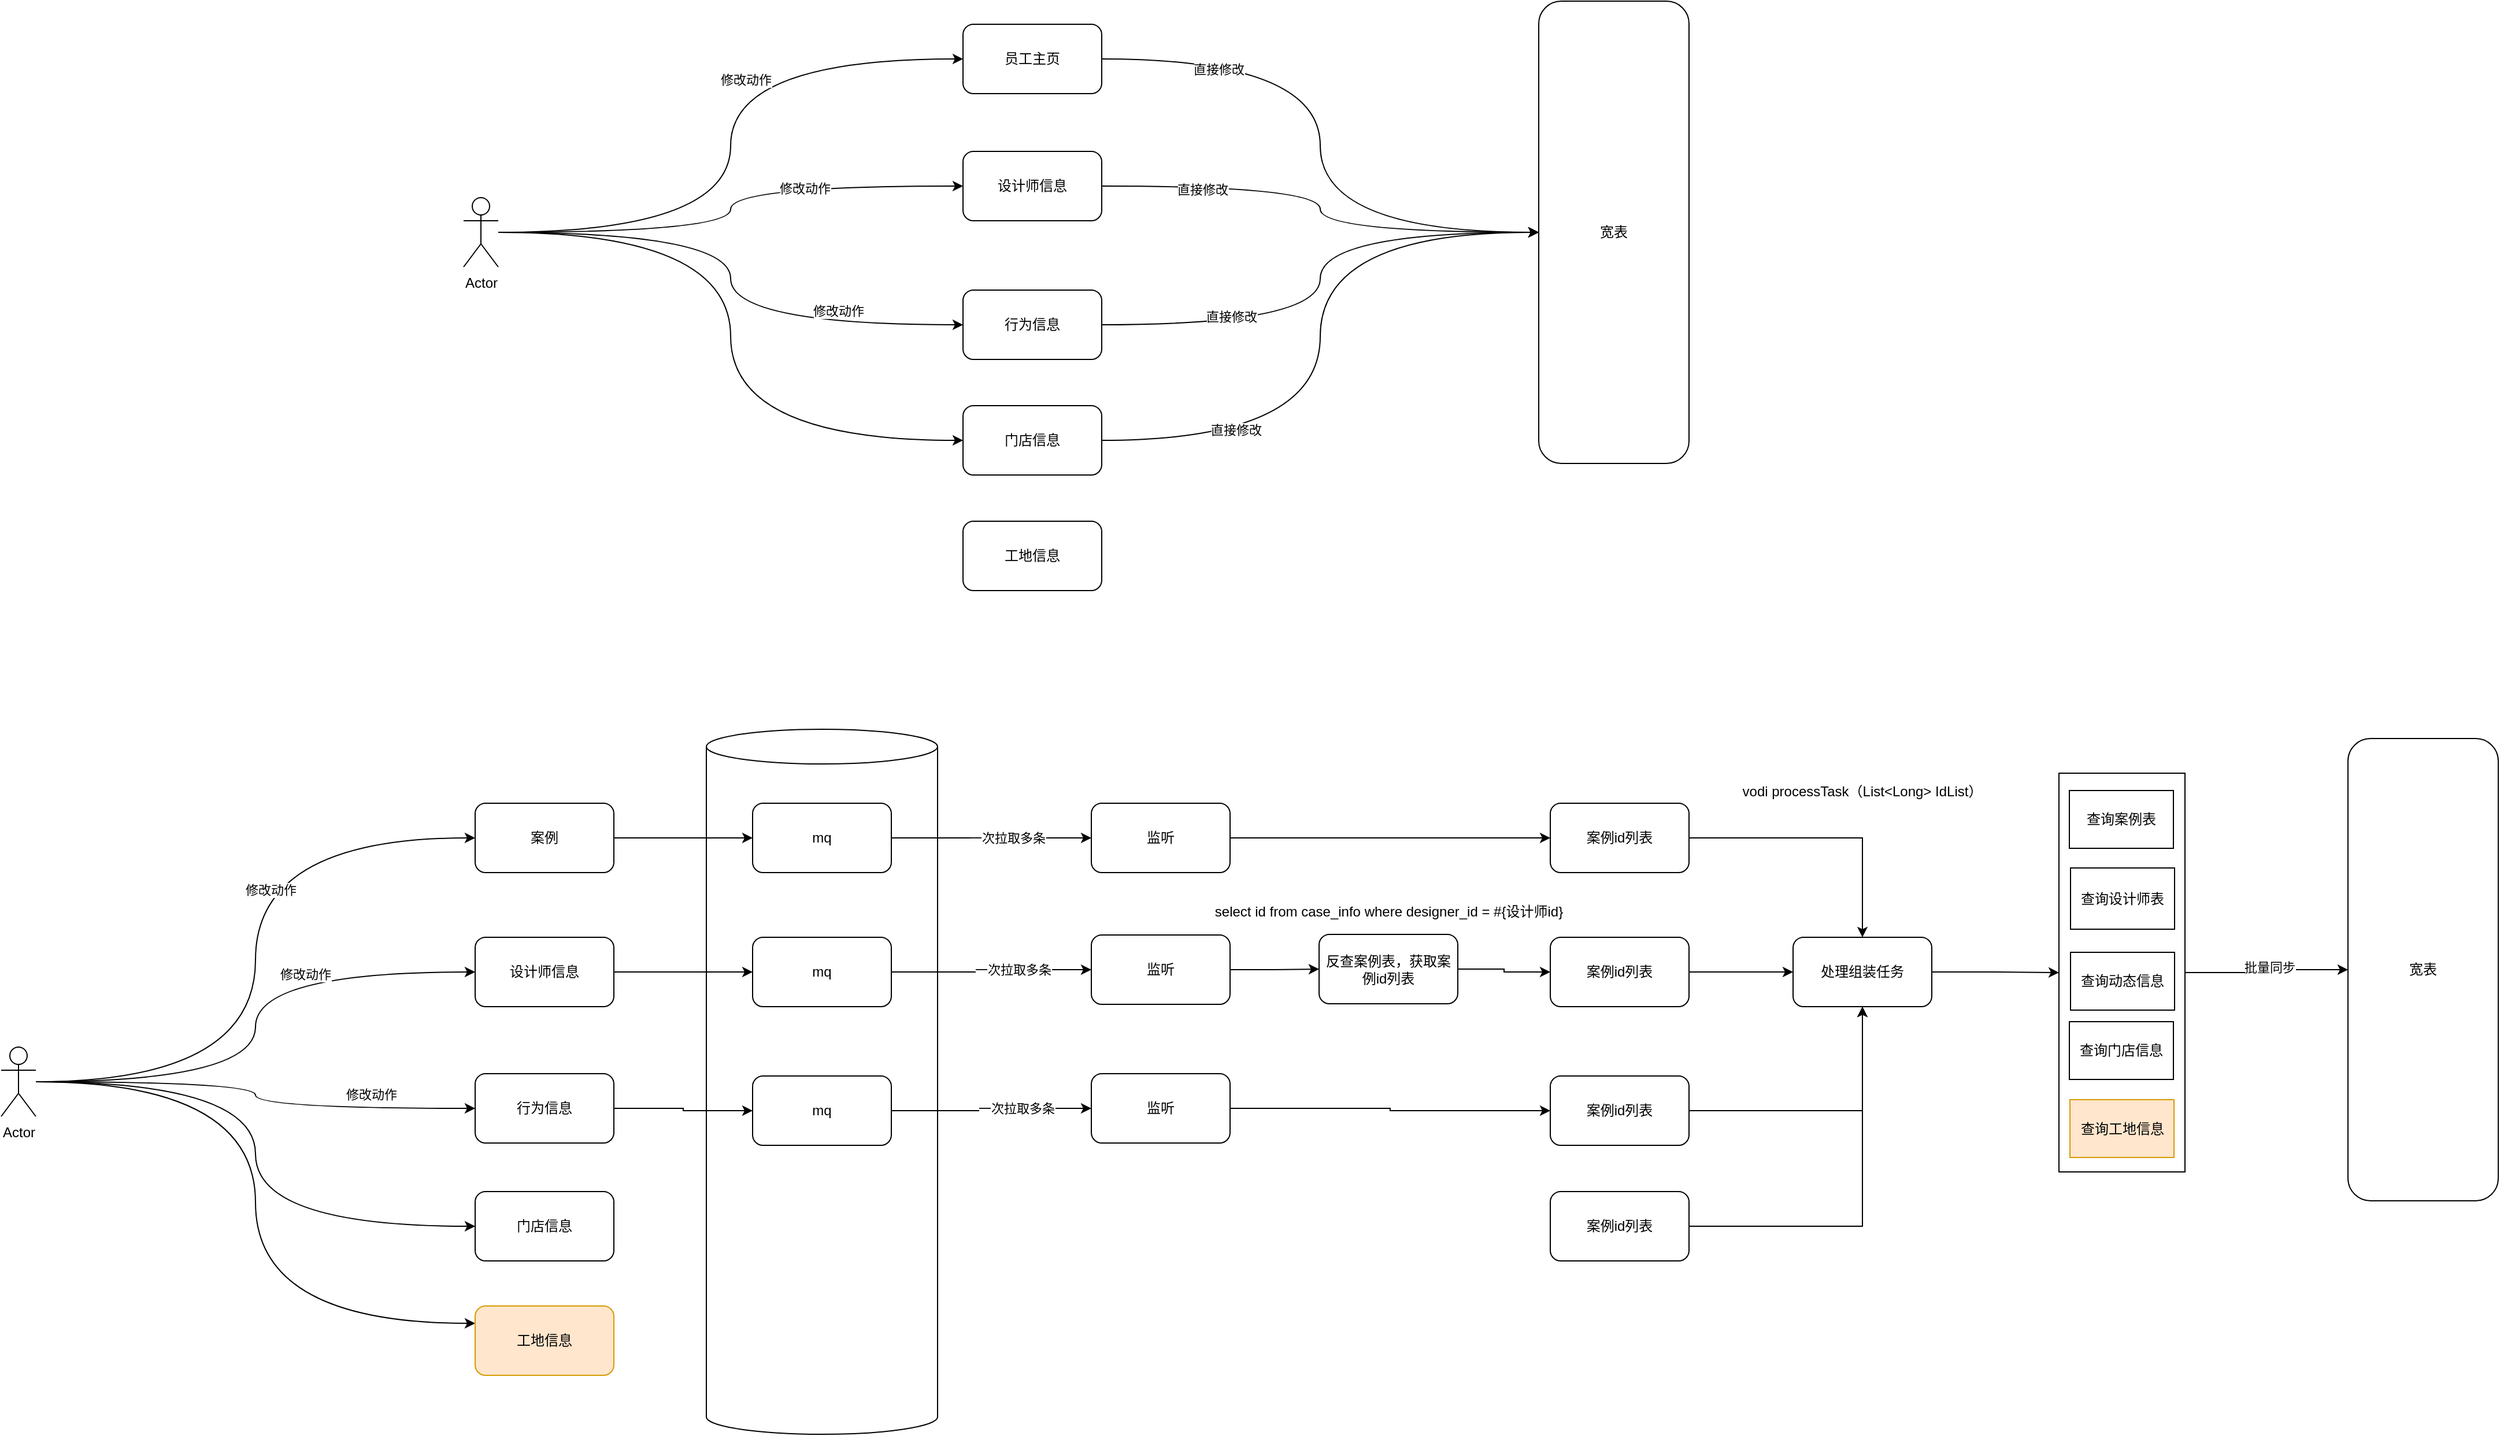 <mxfile version="21.5.2" type="github">
  <diagram name="第 1 页" id="-ynwK41YF-8-0BeGS2u0">
    <mxGraphModel dx="2099" dy="821" grid="1" gridSize="10" guides="1" tooltips="1" connect="1" arrows="1" fold="1" page="1" pageScale="1" pageWidth="827" pageHeight="1169" math="0" shadow="0">
      <root>
        <mxCell id="0" />
        <mxCell id="1" parent="0" />
        <mxCell id="LhFnAlRdqvBIct9EWM2n-82" value="" style="shape=cylinder3;whiteSpace=wrap;html=1;boundedLbl=1;backgroundOutline=1;size=15;" vertex="1" parent="1">
          <mxGeometry x="-90" y="670" width="200" height="610" as="geometry" />
        </mxCell>
        <mxCell id="LhFnAlRdqvBIct9EWM2n-5" style="edgeStyle=orthogonalEdgeStyle;rounded=0;orthogonalLoop=1;jettySize=auto;html=1;entryX=0;entryY=0.5;entryDx=0;entryDy=0;curved=1;" edge="1" parent="1" source="LhFnAlRdqvBIct9EWM2n-1" target="LhFnAlRdqvBIct9EWM2n-2">
          <mxGeometry relative="1" as="geometry" />
        </mxCell>
        <mxCell id="LhFnAlRdqvBIct9EWM2n-86" value="直接修改" style="edgeLabel;html=1;align=center;verticalAlign=middle;resizable=0;points=[];" vertex="1" connectable="0" parent="LhFnAlRdqvBIct9EWM2n-5">
          <mxGeometry x="-0.619" y="-9" relative="1" as="geometry">
            <mxPoint as="offset" />
          </mxGeometry>
        </mxCell>
        <mxCell id="LhFnAlRdqvBIct9EWM2n-1" value="员工主页" style="rounded=1;whiteSpace=wrap;html=1;" vertex="1" parent="1">
          <mxGeometry x="132" y="60" width="120" height="60" as="geometry" />
        </mxCell>
        <mxCell id="LhFnAlRdqvBIct9EWM2n-2" value="宽表" style="rounded=1;whiteSpace=wrap;html=1;" vertex="1" parent="1">
          <mxGeometry x="630" y="40" width="130" height="400" as="geometry" />
        </mxCell>
        <mxCell id="LhFnAlRdqvBIct9EWM2n-6" style="edgeStyle=orthogonalEdgeStyle;rounded=0;orthogonalLoop=1;jettySize=auto;html=1;entryX=0;entryY=0.5;entryDx=0;entryDy=0;curved=1;" edge="1" parent="1" source="LhFnAlRdqvBIct9EWM2n-3" target="LhFnAlRdqvBIct9EWM2n-2">
          <mxGeometry relative="1" as="geometry" />
        </mxCell>
        <mxCell id="LhFnAlRdqvBIct9EWM2n-83" value="直接修改" style="edgeLabel;html=1;align=center;verticalAlign=middle;resizable=0;points=[];" vertex="1" connectable="0" parent="LhFnAlRdqvBIct9EWM2n-6">
          <mxGeometry x="-0.584" y="-3" relative="1" as="geometry">
            <mxPoint as="offset" />
          </mxGeometry>
        </mxCell>
        <mxCell id="LhFnAlRdqvBIct9EWM2n-3" value="设计师信息" style="rounded=1;whiteSpace=wrap;html=1;" vertex="1" parent="1">
          <mxGeometry x="132" y="170" width="120" height="60" as="geometry" />
        </mxCell>
        <mxCell id="LhFnAlRdqvBIct9EWM2n-7" style="edgeStyle=orthogonalEdgeStyle;rounded=0;orthogonalLoop=1;jettySize=auto;html=1;entryX=0;entryY=0.5;entryDx=0;entryDy=0;curved=1;" edge="1" parent="1" source="LhFnAlRdqvBIct9EWM2n-4" target="LhFnAlRdqvBIct9EWM2n-2">
          <mxGeometry relative="1" as="geometry" />
        </mxCell>
        <mxCell id="LhFnAlRdqvBIct9EWM2n-84" value="直接修改" style="edgeLabel;html=1;align=center;verticalAlign=middle;resizable=0;points=[];" vertex="1" connectable="0" parent="LhFnAlRdqvBIct9EWM2n-7">
          <mxGeometry x="-0.51" y="7" relative="1" as="geometry">
            <mxPoint as="offset" />
          </mxGeometry>
        </mxCell>
        <mxCell id="LhFnAlRdqvBIct9EWM2n-4" value="行为信息" style="rounded=1;whiteSpace=wrap;html=1;" vertex="1" parent="1">
          <mxGeometry x="132" y="290" width="120" height="60" as="geometry" />
        </mxCell>
        <mxCell id="LhFnAlRdqvBIct9EWM2n-9" style="edgeStyle=orthogonalEdgeStyle;rounded=0;orthogonalLoop=1;jettySize=auto;html=1;entryX=0;entryY=0.5;entryDx=0;entryDy=0;curved=1;" edge="1" parent="1" source="LhFnAlRdqvBIct9EWM2n-8" target="LhFnAlRdqvBIct9EWM2n-1">
          <mxGeometry relative="1" as="geometry" />
        </mxCell>
        <mxCell id="LhFnAlRdqvBIct9EWM2n-12" value="修改动作" style="edgeLabel;html=1;align=center;verticalAlign=middle;resizable=0;points=[];" vertex="1" connectable="0" parent="LhFnAlRdqvBIct9EWM2n-9">
          <mxGeometry x="0.206" y="-13" relative="1" as="geometry">
            <mxPoint as="offset" />
          </mxGeometry>
        </mxCell>
        <mxCell id="LhFnAlRdqvBIct9EWM2n-10" style="edgeStyle=orthogonalEdgeStyle;rounded=0;orthogonalLoop=1;jettySize=auto;html=1;curved=1;" edge="1" parent="1" source="LhFnAlRdqvBIct9EWM2n-8" target="LhFnAlRdqvBIct9EWM2n-3">
          <mxGeometry relative="1" as="geometry" />
        </mxCell>
        <mxCell id="LhFnAlRdqvBIct9EWM2n-13" value="修改动作" style="edgeLabel;html=1;align=center;verticalAlign=middle;resizable=0;points=[];" vertex="1" connectable="0" parent="LhFnAlRdqvBIct9EWM2n-10">
          <mxGeometry x="0.381" y="-2" relative="1" as="geometry">
            <mxPoint as="offset" />
          </mxGeometry>
        </mxCell>
        <mxCell id="LhFnAlRdqvBIct9EWM2n-11" style="edgeStyle=orthogonalEdgeStyle;rounded=0;orthogonalLoop=1;jettySize=auto;html=1;entryX=0;entryY=0.5;entryDx=0;entryDy=0;curved=1;" edge="1" parent="1" source="LhFnAlRdqvBIct9EWM2n-8" target="LhFnAlRdqvBIct9EWM2n-4">
          <mxGeometry relative="1" as="geometry" />
        </mxCell>
        <mxCell id="LhFnAlRdqvBIct9EWM2n-14" value="修改动作" style="edgeLabel;html=1;align=center;verticalAlign=middle;resizable=0;points=[];" vertex="1" connectable="0" parent="LhFnAlRdqvBIct9EWM2n-11">
          <mxGeometry x="0.551" y="12" relative="1" as="geometry">
            <mxPoint as="offset" />
          </mxGeometry>
        </mxCell>
        <mxCell id="LhFnAlRdqvBIct9EWM2n-33" style="edgeStyle=orthogonalEdgeStyle;rounded=0;orthogonalLoop=1;jettySize=auto;html=1;entryX=0;entryY=0.5;entryDx=0;entryDy=0;curved=1;" edge="1" parent="1" source="LhFnAlRdqvBIct9EWM2n-8" target="LhFnAlRdqvBIct9EWM2n-32">
          <mxGeometry relative="1" as="geometry" />
        </mxCell>
        <mxCell id="LhFnAlRdqvBIct9EWM2n-8" value="Actor" style="shape=umlActor;verticalLabelPosition=bottom;verticalAlign=top;html=1;outlineConnect=0;" vertex="1" parent="1">
          <mxGeometry x="-300" y="210" width="30" height="60" as="geometry" />
        </mxCell>
        <mxCell id="LhFnAlRdqvBIct9EWM2n-39" style="edgeStyle=orthogonalEdgeStyle;rounded=0;orthogonalLoop=1;jettySize=auto;html=1;" edge="1" parent="1" source="LhFnAlRdqvBIct9EWM2n-17" target="LhFnAlRdqvBIct9EWM2n-40">
          <mxGeometry relative="1" as="geometry">
            <mxPoint x="30" y="870" as="targetPoint" />
          </mxGeometry>
        </mxCell>
        <mxCell id="LhFnAlRdqvBIct9EWM2n-17" value="案例" style="rounded=1;whiteSpace=wrap;html=1;" vertex="1" parent="1">
          <mxGeometry x="-290" y="734" width="120" height="60" as="geometry" />
        </mxCell>
        <mxCell id="LhFnAlRdqvBIct9EWM2n-18" value="宽表" style="rounded=1;whiteSpace=wrap;html=1;" vertex="1" parent="1">
          <mxGeometry x="1330" y="678" width="130" height="400" as="geometry" />
        </mxCell>
        <mxCell id="LhFnAlRdqvBIct9EWM2n-43" style="edgeStyle=orthogonalEdgeStyle;rounded=0;orthogonalLoop=1;jettySize=auto;html=1;" edge="1" parent="1" source="LhFnAlRdqvBIct9EWM2n-20" target="LhFnAlRdqvBIct9EWM2n-41">
          <mxGeometry relative="1" as="geometry" />
        </mxCell>
        <mxCell id="LhFnAlRdqvBIct9EWM2n-20" value="设计师信息" style="rounded=1;whiteSpace=wrap;html=1;" vertex="1" parent="1">
          <mxGeometry x="-290" y="850" width="120" height="60" as="geometry" />
        </mxCell>
        <mxCell id="LhFnAlRdqvBIct9EWM2n-44" style="edgeStyle=orthogonalEdgeStyle;rounded=0;orthogonalLoop=1;jettySize=auto;html=1;" edge="1" parent="1" source="LhFnAlRdqvBIct9EWM2n-22" target="LhFnAlRdqvBIct9EWM2n-42">
          <mxGeometry relative="1" as="geometry" />
        </mxCell>
        <mxCell id="LhFnAlRdqvBIct9EWM2n-22" value="行为信息" style="rounded=1;whiteSpace=wrap;html=1;" vertex="1" parent="1">
          <mxGeometry x="-290" y="968" width="120" height="60" as="geometry" />
        </mxCell>
        <mxCell id="LhFnAlRdqvBIct9EWM2n-23" style="edgeStyle=orthogonalEdgeStyle;rounded=0;orthogonalLoop=1;jettySize=auto;html=1;entryX=0;entryY=0.5;entryDx=0;entryDy=0;curved=1;" edge="1" parent="1" source="LhFnAlRdqvBIct9EWM2n-29" target="LhFnAlRdqvBIct9EWM2n-17">
          <mxGeometry relative="1" as="geometry" />
        </mxCell>
        <mxCell id="LhFnAlRdqvBIct9EWM2n-24" value="修改动作" style="edgeLabel;html=1;align=center;verticalAlign=middle;resizable=0;points=[];" vertex="1" connectable="0" parent="LhFnAlRdqvBIct9EWM2n-23">
          <mxGeometry x="0.206" y="-13" relative="1" as="geometry">
            <mxPoint as="offset" />
          </mxGeometry>
        </mxCell>
        <mxCell id="LhFnAlRdqvBIct9EWM2n-25" style="edgeStyle=orthogonalEdgeStyle;rounded=0;orthogonalLoop=1;jettySize=auto;html=1;curved=1;entryX=0;entryY=0.5;entryDx=0;entryDy=0;" edge="1" parent="1" source="LhFnAlRdqvBIct9EWM2n-29" target="LhFnAlRdqvBIct9EWM2n-20">
          <mxGeometry relative="1" as="geometry" />
        </mxCell>
        <mxCell id="LhFnAlRdqvBIct9EWM2n-26" value="修改动作" style="edgeLabel;html=1;align=center;verticalAlign=middle;resizable=0;points=[];" vertex="1" connectable="0" parent="LhFnAlRdqvBIct9EWM2n-25">
          <mxGeometry x="0.381" y="-2" relative="1" as="geometry">
            <mxPoint as="offset" />
          </mxGeometry>
        </mxCell>
        <mxCell id="LhFnAlRdqvBIct9EWM2n-27" style="edgeStyle=orthogonalEdgeStyle;rounded=0;orthogonalLoop=1;jettySize=auto;html=1;entryX=0;entryY=0.5;entryDx=0;entryDy=0;curved=1;" edge="1" parent="1" source="LhFnAlRdqvBIct9EWM2n-29" target="LhFnAlRdqvBIct9EWM2n-22">
          <mxGeometry relative="1" as="geometry" />
        </mxCell>
        <mxCell id="LhFnAlRdqvBIct9EWM2n-28" value="修改动作" style="edgeLabel;html=1;align=center;verticalAlign=middle;resizable=0;points=[];" vertex="1" connectable="0" parent="LhFnAlRdqvBIct9EWM2n-27">
          <mxGeometry x="0.551" y="12" relative="1" as="geometry">
            <mxPoint as="offset" />
          </mxGeometry>
        </mxCell>
        <mxCell id="LhFnAlRdqvBIct9EWM2n-76" style="edgeStyle=orthogonalEdgeStyle;rounded=0;orthogonalLoop=1;jettySize=auto;html=1;entryX=0;entryY=0.5;entryDx=0;entryDy=0;curved=1;" edge="1" parent="1" source="LhFnAlRdqvBIct9EWM2n-29" target="LhFnAlRdqvBIct9EWM2n-75">
          <mxGeometry relative="1" as="geometry" />
        </mxCell>
        <mxCell id="LhFnAlRdqvBIct9EWM2n-89" style="edgeStyle=orthogonalEdgeStyle;rounded=0;orthogonalLoop=1;jettySize=auto;html=1;entryX=0;entryY=0.25;entryDx=0;entryDy=0;elbow=vertical;curved=1;" edge="1" parent="1" source="LhFnAlRdqvBIct9EWM2n-29" target="LhFnAlRdqvBIct9EWM2n-87">
          <mxGeometry relative="1" as="geometry" />
        </mxCell>
        <mxCell id="LhFnAlRdqvBIct9EWM2n-29" value="Actor" style="shape=umlActor;verticalLabelPosition=bottom;verticalAlign=top;html=1;outlineConnect=0;" vertex="1" parent="1">
          <mxGeometry x="-700" y="945" width="30" height="60" as="geometry" />
        </mxCell>
        <mxCell id="LhFnAlRdqvBIct9EWM2n-34" style="edgeStyle=orthogonalEdgeStyle;rounded=0;orthogonalLoop=1;jettySize=auto;html=1;entryX=0;entryY=0.5;entryDx=0;entryDy=0;curved=1;" edge="1" parent="1" source="LhFnAlRdqvBIct9EWM2n-32" target="LhFnAlRdqvBIct9EWM2n-2">
          <mxGeometry relative="1" as="geometry" />
        </mxCell>
        <mxCell id="LhFnAlRdqvBIct9EWM2n-85" value="直接修改" style="edgeLabel;html=1;align=center;verticalAlign=middle;resizable=0;points=[];" vertex="1" connectable="0" parent="LhFnAlRdqvBIct9EWM2n-34">
          <mxGeometry x="-0.586" y="9" relative="1" as="geometry">
            <mxPoint as="offset" />
          </mxGeometry>
        </mxCell>
        <mxCell id="LhFnAlRdqvBIct9EWM2n-32" value="门店信息" style="rounded=1;whiteSpace=wrap;html=1;" vertex="1" parent="1">
          <mxGeometry x="132" y="390" width="120" height="60" as="geometry" />
        </mxCell>
        <mxCell id="LhFnAlRdqvBIct9EWM2n-45" style="edgeStyle=orthogonalEdgeStyle;rounded=0;orthogonalLoop=1;jettySize=auto;html=1;" edge="1" parent="1" source="LhFnAlRdqvBIct9EWM2n-40" target="LhFnAlRdqvBIct9EWM2n-46">
          <mxGeometry relative="1" as="geometry">
            <mxPoint x="280" y="764" as="targetPoint" />
          </mxGeometry>
        </mxCell>
        <mxCell id="LhFnAlRdqvBIct9EWM2n-95" value="一次拉取多条" style="edgeLabel;html=1;align=center;verticalAlign=middle;resizable=0;points=[];" vertex="1" connectable="0" parent="LhFnAlRdqvBIct9EWM2n-45">
          <mxGeometry x="0.154" relative="1" as="geometry">
            <mxPoint as="offset" />
          </mxGeometry>
        </mxCell>
        <mxCell id="LhFnAlRdqvBIct9EWM2n-40" value="mq" style="rounded=1;whiteSpace=wrap;html=1;" vertex="1" parent="1">
          <mxGeometry x="-50" y="734" width="120" height="60" as="geometry" />
        </mxCell>
        <mxCell id="LhFnAlRdqvBIct9EWM2n-49" style="edgeStyle=orthogonalEdgeStyle;rounded=0;orthogonalLoop=1;jettySize=auto;html=1;" edge="1" parent="1" source="LhFnAlRdqvBIct9EWM2n-41" target="LhFnAlRdqvBIct9EWM2n-47">
          <mxGeometry relative="1" as="geometry" />
        </mxCell>
        <mxCell id="LhFnAlRdqvBIct9EWM2n-96" value="一次拉取多条" style="edgeLabel;html=1;align=center;verticalAlign=middle;resizable=0;points=[];" vertex="1" connectable="0" parent="LhFnAlRdqvBIct9EWM2n-49">
          <mxGeometry x="0.231" relative="1" as="geometry">
            <mxPoint x="-1" as="offset" />
          </mxGeometry>
        </mxCell>
        <mxCell id="LhFnAlRdqvBIct9EWM2n-41" value="mq" style="rounded=1;whiteSpace=wrap;html=1;" vertex="1" parent="1">
          <mxGeometry x="-50" y="850" width="120" height="60" as="geometry" />
        </mxCell>
        <mxCell id="LhFnAlRdqvBIct9EWM2n-50" style="edgeStyle=orthogonalEdgeStyle;rounded=0;orthogonalLoop=1;jettySize=auto;html=1;entryX=0;entryY=0.5;entryDx=0;entryDy=0;" edge="1" parent="1" source="LhFnAlRdqvBIct9EWM2n-42" target="LhFnAlRdqvBIct9EWM2n-48">
          <mxGeometry relative="1" as="geometry" />
        </mxCell>
        <mxCell id="LhFnAlRdqvBIct9EWM2n-97" value="一次拉取多条" style="edgeLabel;html=1;align=center;verticalAlign=middle;resizable=0;points=[];" vertex="1" connectable="0" parent="LhFnAlRdqvBIct9EWM2n-50">
          <mxGeometry x="0.271" relative="1" as="geometry">
            <mxPoint x="-1" as="offset" />
          </mxGeometry>
        </mxCell>
        <mxCell id="LhFnAlRdqvBIct9EWM2n-42" value="mq" style="rounded=1;whiteSpace=wrap;html=1;" vertex="1" parent="1">
          <mxGeometry x="-50" y="970" width="120" height="60" as="geometry" />
        </mxCell>
        <mxCell id="LhFnAlRdqvBIct9EWM2n-51" style="edgeStyle=orthogonalEdgeStyle;rounded=0;orthogonalLoop=1;jettySize=auto;html=1;" edge="1" parent="1" source="LhFnAlRdqvBIct9EWM2n-46" target="LhFnAlRdqvBIct9EWM2n-52">
          <mxGeometry relative="1" as="geometry">
            <mxPoint x="570" y="764" as="targetPoint" />
          </mxGeometry>
        </mxCell>
        <mxCell id="LhFnAlRdqvBIct9EWM2n-46" value="监听" style="rounded=1;whiteSpace=wrap;html=1;" vertex="1" parent="1">
          <mxGeometry x="243" y="734" width="120" height="60" as="geometry" />
        </mxCell>
        <mxCell id="LhFnAlRdqvBIct9EWM2n-53" style="edgeStyle=orthogonalEdgeStyle;rounded=0;orthogonalLoop=1;jettySize=auto;html=1;" edge="1" parent="1" source="LhFnAlRdqvBIct9EWM2n-47" target="LhFnAlRdqvBIct9EWM2n-54">
          <mxGeometry relative="1" as="geometry">
            <mxPoint x="470" y="880" as="targetPoint" />
          </mxGeometry>
        </mxCell>
        <mxCell id="LhFnAlRdqvBIct9EWM2n-47" value="监听" style="rounded=1;whiteSpace=wrap;html=1;" vertex="1" parent="1">
          <mxGeometry x="243" y="848" width="120" height="60" as="geometry" />
        </mxCell>
        <mxCell id="LhFnAlRdqvBIct9EWM2n-59" style="edgeStyle=orthogonalEdgeStyle;rounded=0;orthogonalLoop=1;jettySize=auto;html=1;entryX=0;entryY=0.5;entryDx=0;entryDy=0;" edge="1" parent="1" source="LhFnAlRdqvBIct9EWM2n-48" target="LhFnAlRdqvBIct9EWM2n-60">
          <mxGeometry relative="1" as="geometry">
            <mxPoint x="430" y="1000" as="targetPoint" />
          </mxGeometry>
        </mxCell>
        <mxCell id="LhFnAlRdqvBIct9EWM2n-48" value="监听" style="rounded=1;whiteSpace=wrap;html=1;" vertex="1" parent="1">
          <mxGeometry x="243" y="968" width="120" height="60" as="geometry" />
        </mxCell>
        <mxCell id="LhFnAlRdqvBIct9EWM2n-61" style="edgeStyle=orthogonalEdgeStyle;rounded=0;orthogonalLoop=1;jettySize=auto;html=1;" edge="1" parent="1" source="LhFnAlRdqvBIct9EWM2n-52" target="LhFnAlRdqvBIct9EWM2n-62">
          <mxGeometry relative="1" as="geometry">
            <mxPoint x="890" y="870" as="targetPoint" />
          </mxGeometry>
        </mxCell>
        <mxCell id="LhFnAlRdqvBIct9EWM2n-52" value="案例id列表" style="rounded=1;whiteSpace=wrap;html=1;" vertex="1" parent="1">
          <mxGeometry x="640" y="734" width="120" height="60" as="geometry" />
        </mxCell>
        <mxCell id="LhFnAlRdqvBIct9EWM2n-57" style="edgeStyle=orthogonalEdgeStyle;rounded=0;orthogonalLoop=1;jettySize=auto;html=1;" edge="1" parent="1" source="LhFnAlRdqvBIct9EWM2n-54" target="LhFnAlRdqvBIct9EWM2n-58">
          <mxGeometry relative="1" as="geometry">
            <mxPoint x="650" y="880" as="targetPoint" />
          </mxGeometry>
        </mxCell>
        <mxCell id="LhFnAlRdqvBIct9EWM2n-54" value="反查案例表，获取案例id列表" style="rounded=1;whiteSpace=wrap;html=1;" vertex="1" parent="1">
          <mxGeometry x="440" y="847.5" width="120" height="60" as="geometry" />
        </mxCell>
        <mxCell id="LhFnAlRdqvBIct9EWM2n-63" style="edgeStyle=orthogonalEdgeStyle;rounded=0;orthogonalLoop=1;jettySize=auto;html=1;" edge="1" parent="1" source="LhFnAlRdqvBIct9EWM2n-58" target="LhFnAlRdqvBIct9EWM2n-62">
          <mxGeometry relative="1" as="geometry" />
        </mxCell>
        <mxCell id="LhFnAlRdqvBIct9EWM2n-58" value="案例id列表" style="rounded=1;whiteSpace=wrap;html=1;" vertex="1" parent="1">
          <mxGeometry x="640" y="850" width="120" height="60" as="geometry" />
        </mxCell>
        <mxCell id="LhFnAlRdqvBIct9EWM2n-64" style="edgeStyle=orthogonalEdgeStyle;rounded=0;orthogonalLoop=1;jettySize=auto;html=1;entryX=0.5;entryY=1;entryDx=0;entryDy=0;" edge="1" parent="1" source="LhFnAlRdqvBIct9EWM2n-60" target="LhFnAlRdqvBIct9EWM2n-62">
          <mxGeometry relative="1" as="geometry" />
        </mxCell>
        <mxCell id="LhFnAlRdqvBIct9EWM2n-60" value="案例id列表" style="rounded=1;whiteSpace=wrap;html=1;" vertex="1" parent="1">
          <mxGeometry x="640" y="970" width="120" height="60" as="geometry" />
        </mxCell>
        <mxCell id="LhFnAlRdqvBIct9EWM2n-67" style="edgeStyle=orthogonalEdgeStyle;rounded=0;orthogonalLoop=1;jettySize=auto;html=1;" edge="1" parent="1" source="LhFnAlRdqvBIct9EWM2n-62" target="LhFnAlRdqvBIct9EWM2n-69">
          <mxGeometry relative="1" as="geometry">
            <mxPoint x="1070" y="880" as="targetPoint" />
          </mxGeometry>
        </mxCell>
        <mxCell id="LhFnAlRdqvBIct9EWM2n-62" value="处理组装任务" style="rounded=1;whiteSpace=wrap;html=1;" vertex="1" parent="1">
          <mxGeometry x="850" y="850" width="120" height="60" as="geometry" />
        </mxCell>
        <mxCell id="LhFnAlRdqvBIct9EWM2n-73" style="edgeStyle=orthogonalEdgeStyle;rounded=0;orthogonalLoop=1;jettySize=auto;html=1;" edge="1" parent="1" source="LhFnAlRdqvBIct9EWM2n-69" target="LhFnAlRdqvBIct9EWM2n-18">
          <mxGeometry relative="1" as="geometry" />
        </mxCell>
        <mxCell id="LhFnAlRdqvBIct9EWM2n-74" value="批量同步" style="edgeLabel;html=1;align=center;verticalAlign=middle;resizable=0;points=[];" vertex="1" connectable="0" parent="LhFnAlRdqvBIct9EWM2n-73">
          <mxGeometry x="0.062" y="2" relative="1" as="geometry">
            <mxPoint x="-1" as="offset" />
          </mxGeometry>
        </mxCell>
        <mxCell id="LhFnAlRdqvBIct9EWM2n-69" value="" style="rounded=0;whiteSpace=wrap;html=1;" vertex="1" parent="1">
          <mxGeometry x="1080" y="708" width="109" height="345" as="geometry" />
        </mxCell>
        <mxCell id="LhFnAlRdqvBIct9EWM2n-70" value="查询案例表" style="rounded=0;whiteSpace=wrap;html=1;" vertex="1" parent="1">
          <mxGeometry x="1089" y="723" width="90" height="50" as="geometry" />
        </mxCell>
        <mxCell id="LhFnAlRdqvBIct9EWM2n-71" value="查询设计师表" style="rounded=0;whiteSpace=wrap;html=1;" vertex="1" parent="1">
          <mxGeometry x="1090" y="790" width="90" height="53" as="geometry" />
        </mxCell>
        <mxCell id="LhFnAlRdqvBIct9EWM2n-72" value="查询动态信息" style="rounded=0;whiteSpace=wrap;html=1;" vertex="1" parent="1">
          <mxGeometry x="1090" y="863" width="90" height="50" as="geometry" />
        </mxCell>
        <mxCell id="LhFnAlRdqvBIct9EWM2n-75" value="门店信息" style="rounded=1;whiteSpace=wrap;html=1;" vertex="1" parent="1">
          <mxGeometry x="-290" y="1070" width="120" height="60" as="geometry" />
        </mxCell>
        <mxCell id="LhFnAlRdqvBIct9EWM2n-79" style="edgeStyle=orthogonalEdgeStyle;rounded=0;orthogonalLoop=1;jettySize=auto;html=1;entryX=0.5;entryY=1;entryDx=0;entryDy=0;" edge="1" parent="1" source="LhFnAlRdqvBIct9EWM2n-78" target="LhFnAlRdqvBIct9EWM2n-62">
          <mxGeometry relative="1" as="geometry" />
        </mxCell>
        <mxCell id="LhFnAlRdqvBIct9EWM2n-78" value="案例id列表" style="rounded=1;whiteSpace=wrap;html=1;" vertex="1" parent="1">
          <mxGeometry x="640" y="1070" width="120" height="60" as="geometry" />
        </mxCell>
        <mxCell id="LhFnAlRdqvBIct9EWM2n-80" value="查询门店信息" style="rounded=0;whiteSpace=wrap;html=1;" vertex="1" parent="1">
          <mxGeometry x="1089" y="923" width="90" height="50" as="geometry" />
        </mxCell>
        <mxCell id="LhFnAlRdqvBIct9EWM2n-87" value="工地信息" style="rounded=1;whiteSpace=wrap;html=1;fillColor=#ffe6cc;strokeColor=#d79b00;" vertex="1" parent="1">
          <mxGeometry x="-290" y="1169" width="120" height="60" as="geometry" />
        </mxCell>
        <mxCell id="LhFnAlRdqvBIct9EWM2n-88" value="查询工地信息" style="rounded=0;whiteSpace=wrap;html=1;fillColor=#ffe6cc;strokeColor=#d79b00;" vertex="1" parent="1">
          <mxGeometry x="1089.5" y="990.5" width="90" height="50" as="geometry" />
        </mxCell>
        <mxCell id="LhFnAlRdqvBIct9EWM2n-93" value="select id from case_info where designer_id = #{设计师id}" style="text;html=1;align=center;verticalAlign=middle;resizable=0;points=[];autosize=1;strokeColor=none;fillColor=none;" vertex="1" parent="1">
          <mxGeometry x="340" y="812.5" width="320" height="30" as="geometry" />
        </mxCell>
        <mxCell id="LhFnAlRdqvBIct9EWM2n-94" value="vodi processTask（List&amp;lt;Long&amp;gt; IdList）" style="text;html=1;strokeColor=none;fillColor=none;align=center;verticalAlign=middle;whiteSpace=wrap;rounded=0;" vertex="1" parent="1">
          <mxGeometry x="800" y="708" width="220" height="32" as="geometry" />
        </mxCell>
        <mxCell id="LhFnAlRdqvBIct9EWM2n-100" value="工地信息" style="rounded=1;whiteSpace=wrap;html=1;" vertex="1" parent="1">
          <mxGeometry x="132" y="490" width="120" height="60" as="geometry" />
        </mxCell>
      </root>
    </mxGraphModel>
  </diagram>
</mxfile>
